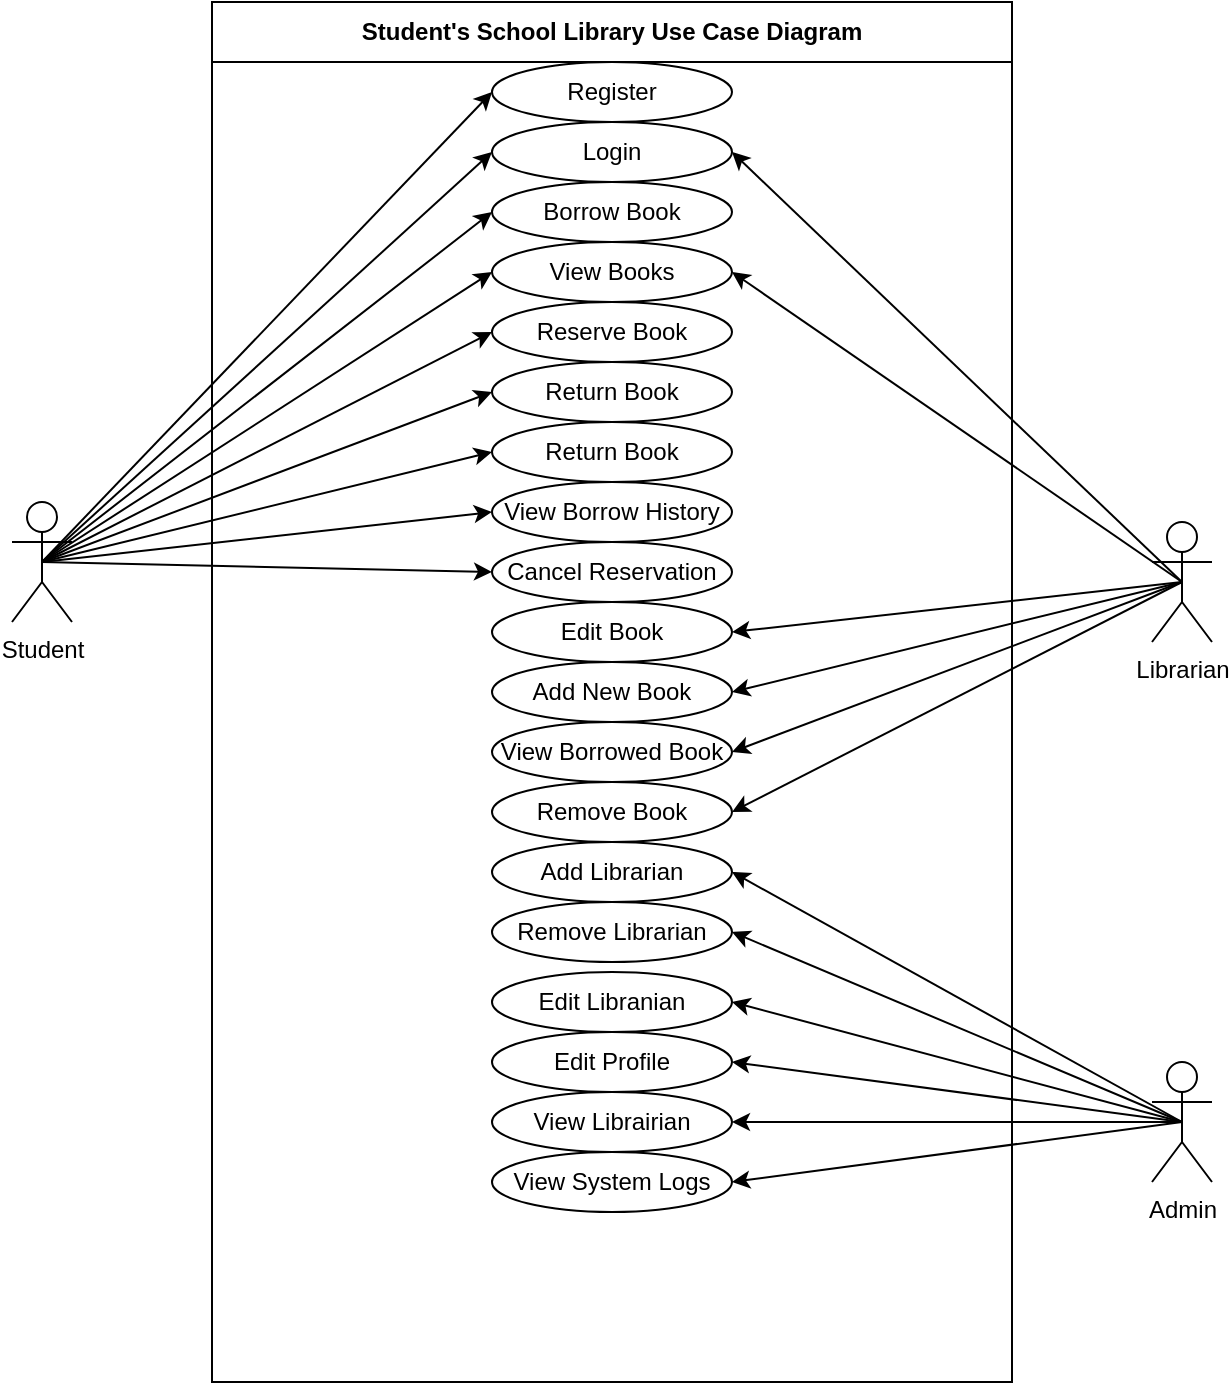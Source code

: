 <mxfile version="27.0.2">
  <diagram name="Page-1" id="krywr5BufC7rE-tNmQmr">
    <mxGraphModel dx="1307" dy="679" grid="1" gridSize="10" guides="1" tooltips="1" connect="1" arrows="1" fold="1" page="1" pageScale="1" pageWidth="1920" pageHeight="1200" math="0" shadow="0">
      <root>
        <mxCell id="0" />
        <mxCell id="1" parent="0" />
        <mxCell id="B9BRPgULfXVZw9GZvpOc-9" value="" style="group" vertex="1" connectable="0" parent="1">
          <mxGeometry x="190" y="10" width="600" height="690" as="geometry" />
        </mxCell>
        <mxCell id="Tvr5wFrdSiMJqCR9u-VL-7" value="Student&#39;s School Library Use Case Diagram" style="swimlane;whiteSpace=wrap;html=1;startSize=30;" parent="B9BRPgULfXVZw9GZvpOc-9" vertex="1">
          <mxGeometry x="100" width="400" height="690" as="geometry" />
        </mxCell>
        <mxCell id="Tvr5wFrdSiMJqCR9u-VL-8" value="Register" style="ellipse;whiteSpace=wrap;html=1;" parent="Tvr5wFrdSiMJqCR9u-VL-7" vertex="1">
          <mxGeometry x="140" y="30" width="120" height="30" as="geometry" />
        </mxCell>
        <mxCell id="Tvr5wFrdSiMJqCR9u-VL-10" value="Borrow Book" style="ellipse;whiteSpace=wrap;html=1;" parent="Tvr5wFrdSiMJqCR9u-VL-7" vertex="1">
          <mxGeometry x="140" y="90" width="120" height="30" as="geometry" />
        </mxCell>
        <mxCell id="Tvr5wFrdSiMJqCR9u-VL-9" value="Login" style="ellipse;whiteSpace=wrap;html=1;" parent="Tvr5wFrdSiMJqCR9u-VL-7" vertex="1">
          <mxGeometry x="140" y="60" width="120" height="30" as="geometry" />
        </mxCell>
        <mxCell id="Tvr5wFrdSiMJqCR9u-VL-14" value="Reserve Book" style="ellipse;whiteSpace=wrap;html=1;" parent="Tvr5wFrdSiMJqCR9u-VL-7" vertex="1">
          <mxGeometry x="140" y="150" width="120" height="30" as="geometry" />
        </mxCell>
        <mxCell id="Tvr5wFrdSiMJqCR9u-VL-16" value="Return Book" style="ellipse;whiteSpace=wrap;html=1;" parent="Tvr5wFrdSiMJqCR9u-VL-7" vertex="1">
          <mxGeometry x="140" y="180" width="120" height="30" as="geometry" />
        </mxCell>
        <mxCell id="Tvr5wFrdSiMJqCR9u-VL-17" value="Return Book" style="ellipse;whiteSpace=wrap;html=1;" parent="Tvr5wFrdSiMJqCR9u-VL-7" vertex="1">
          <mxGeometry x="140" y="210" width="120" height="30" as="geometry" />
        </mxCell>
        <mxCell id="Tvr5wFrdSiMJqCR9u-VL-32" value="View Borrow History" style="ellipse;whiteSpace=wrap;html=1;" parent="Tvr5wFrdSiMJqCR9u-VL-7" vertex="1">
          <mxGeometry x="140" y="240" width="120" height="30" as="geometry" />
        </mxCell>
        <mxCell id="Tvr5wFrdSiMJqCR9u-VL-33" value="Cancel Reservation" style="ellipse;whiteSpace=wrap;html=1;" parent="Tvr5wFrdSiMJqCR9u-VL-7" vertex="1">
          <mxGeometry x="140" y="270" width="120" height="30" as="geometry" />
        </mxCell>
        <mxCell id="Tvr5wFrdSiMJqCR9u-VL-34" value="Add New Book" style="ellipse;whiteSpace=wrap;html=1;" parent="Tvr5wFrdSiMJqCR9u-VL-7" vertex="1">
          <mxGeometry x="140" y="330" width="120" height="30" as="geometry" />
        </mxCell>
        <mxCell id="Tvr5wFrdSiMJqCR9u-VL-35" value="View Borrowed Book" style="ellipse;whiteSpace=wrap;html=1;" parent="Tvr5wFrdSiMJqCR9u-VL-7" vertex="1">
          <mxGeometry x="140" y="360" width="120" height="30" as="geometry" />
        </mxCell>
        <mxCell id="Tvr5wFrdSiMJqCR9u-VL-36" value="Remove Book" style="ellipse;whiteSpace=wrap;html=1;" parent="Tvr5wFrdSiMJqCR9u-VL-7" vertex="1">
          <mxGeometry x="140" y="390" width="120" height="30" as="geometry" />
        </mxCell>
        <mxCell id="Tvr5wFrdSiMJqCR9u-VL-37" value="Add Librarian&lt;span style=&quot;color: rgba(0, 0, 0, 0); font-family: monospace; font-size: 0px; text-align: start; text-wrap: nowrap;&quot;&gt;%3CmxGraphModel%3E%3Croot%3E%3CmxCell%20id%3D%220%22%2F%3E%3CmxCell%20id%3D%221%22%20parent%3D%220%22%2F%3E%3CmxCell%20id%3D%222%22%20value%3D%22Return%20Book%22%20style%3D%22ellipse%3BwhiteSpace%3Dwrap%3Bhtml%3D1%3B%22%20vertex%3D%221%22%20parent%3D%221%22%3E%3CmxGeometry%20x%3D%22240%22%20y%3D%22350%22%20width%3D%22120%22%20height%3D%2230%22%20as%3D%22geometry%22%2F%3E%3C%2FmxCell%3E%3C%2Froot%3E%3C%2FmxGraphModel%3E&lt;/span&gt;&lt;span style=&quot;color: rgba(0, 0, 0, 0); font-family: monospace; font-size: 0px; text-align: start; text-wrap: nowrap;&quot;&gt;%3CmxGraphModel%3E%3Croot%3E%3CmxCell%20id%3D%220%22%2F%3E%3CmxCell%20id%3D%221%22%20parent%3D%220%22%2F%3E%3CmxCell%20id%3D%222%22%20value%3D%22Return%20Book%22%20style%3D%22ellipse%3BwhiteSpace%3Dwrap%3Bhtml%3D1%3B%22%20vertex%3D%221%22%20parent%3D%221%22%3E%3CmxGeometry%20x%3D%22240%22%20y%3D%22350%22%20width%3D%22120%22%20height%3D%2230%22%20as%3D%22geometry%22%2F%3E%3C%2FmxCell%3E%3C%2Froot%3E%3C%2FmxGraphModel%3E&lt;/span&gt;" style="ellipse;whiteSpace=wrap;html=1;" parent="Tvr5wFrdSiMJqCR9u-VL-7" vertex="1">
          <mxGeometry x="140" y="420" width="120" height="30" as="geometry" />
        </mxCell>
        <mxCell id="Tvr5wFrdSiMJqCR9u-VL-38" value="Remove Librarian" style="ellipse;whiteSpace=wrap;html=1;" parent="Tvr5wFrdSiMJqCR9u-VL-7" vertex="1">
          <mxGeometry x="140" y="450" width="120" height="30" as="geometry" />
        </mxCell>
        <mxCell id="Tvr5wFrdSiMJqCR9u-VL-39" value="View System Logs" style="ellipse;whiteSpace=wrap;html=1;" parent="Tvr5wFrdSiMJqCR9u-VL-7" vertex="1">
          <mxGeometry x="140" y="575" width="120" height="30" as="geometry" />
        </mxCell>
        <mxCell id="Tvr5wFrdSiMJqCR9u-VL-55" value="View Books" style="ellipse;whiteSpace=wrap;html=1;" parent="Tvr5wFrdSiMJqCR9u-VL-7" vertex="1">
          <mxGeometry x="140" y="120" width="120" height="30" as="geometry" />
        </mxCell>
        <mxCell id="B9BRPgULfXVZw9GZvpOc-1" value="View Librairian" style="ellipse;whiteSpace=wrap;html=1;" vertex="1" parent="Tvr5wFrdSiMJqCR9u-VL-7">
          <mxGeometry x="140" y="545" width="120" height="30" as="geometry" />
        </mxCell>
        <mxCell id="B9BRPgULfXVZw9GZvpOc-2" value="Edit Profile" style="ellipse;whiteSpace=wrap;html=1;" vertex="1" parent="Tvr5wFrdSiMJqCR9u-VL-7">
          <mxGeometry x="140" y="515" width="120" height="30" as="geometry" />
        </mxCell>
        <mxCell id="B9BRPgULfXVZw9GZvpOc-3" value="Edit Libranian" style="ellipse;whiteSpace=wrap;html=1;" vertex="1" parent="Tvr5wFrdSiMJqCR9u-VL-7">
          <mxGeometry x="140" y="485" width="120" height="30" as="geometry" />
        </mxCell>
        <mxCell id="B9BRPgULfXVZw9GZvpOc-7" value="Edit Book" style="ellipse;whiteSpace=wrap;html=1;" vertex="1" parent="Tvr5wFrdSiMJqCR9u-VL-7">
          <mxGeometry x="140" y="300" width="120" height="30" as="geometry" />
        </mxCell>
        <mxCell id="Tvr5wFrdSiMJqCR9u-VL-40" value="Librarian" style="shape=umlActor;verticalLabelPosition=bottom;verticalAlign=top;html=1;outlineConnect=0;" parent="B9BRPgULfXVZw9GZvpOc-9" vertex="1">
          <mxGeometry x="570" y="260" width="30" height="60" as="geometry" />
        </mxCell>
        <mxCell id="Tvr5wFrdSiMJqCR9u-VL-41" value="Student" style="shape=umlActor;verticalLabelPosition=bottom;verticalAlign=top;html=1;outlineConnect=0;" parent="B9BRPgULfXVZw9GZvpOc-9" vertex="1">
          <mxGeometry y="250" width="30" height="60" as="geometry" />
        </mxCell>
        <mxCell id="Tvr5wFrdSiMJqCR9u-VL-43" value="Admin" style="shape=umlActor;verticalLabelPosition=bottom;verticalAlign=top;html=1;outlineConnect=0;" parent="B9BRPgULfXVZw9GZvpOc-9" vertex="1">
          <mxGeometry x="570" y="530" width="30" height="60" as="geometry" />
        </mxCell>
        <mxCell id="Tvr5wFrdSiMJqCR9u-VL-45" value="" style="endArrow=classic;html=1;rounded=0;entryX=0;entryY=0.5;entryDx=0;entryDy=0;exitX=0.5;exitY=0.5;exitDx=0;exitDy=0;exitPerimeter=0;" parent="B9BRPgULfXVZw9GZvpOc-9" source="Tvr5wFrdSiMJqCR9u-VL-41" target="Tvr5wFrdSiMJqCR9u-VL-8" edge="1">
          <mxGeometry width="50" height="50" relative="1" as="geometry">
            <mxPoint x="360" y="440" as="sourcePoint" />
            <mxPoint x="410" y="390" as="targetPoint" />
          </mxGeometry>
        </mxCell>
        <mxCell id="Tvr5wFrdSiMJqCR9u-VL-46" value="" style="endArrow=classic;html=1;rounded=0;entryX=0;entryY=0.5;entryDx=0;entryDy=0;exitX=0.5;exitY=0.5;exitDx=0;exitDy=0;exitPerimeter=0;" parent="B9BRPgULfXVZw9GZvpOc-9" source="Tvr5wFrdSiMJqCR9u-VL-41" target="Tvr5wFrdSiMJqCR9u-VL-10" edge="1">
          <mxGeometry width="50" height="50" relative="1" as="geometry">
            <mxPoint x="-25" y="290" as="sourcePoint" />
            <mxPoint x="260" y="225" as="targetPoint" />
          </mxGeometry>
        </mxCell>
        <mxCell id="Tvr5wFrdSiMJqCR9u-VL-47" value="" style="endArrow=classic;html=1;rounded=0;entryX=0;entryY=0.5;entryDx=0;entryDy=0;exitX=0.5;exitY=0.5;exitDx=0;exitDy=0;exitPerimeter=0;" parent="B9BRPgULfXVZw9GZvpOc-9" source="Tvr5wFrdSiMJqCR9u-VL-41" target="Tvr5wFrdSiMJqCR9u-VL-9" edge="1">
          <mxGeometry width="50" height="50" relative="1" as="geometry">
            <mxPoint x="-30" y="280" as="sourcePoint" />
            <mxPoint x="270" y="235" as="targetPoint" />
          </mxGeometry>
        </mxCell>
        <mxCell id="Tvr5wFrdSiMJqCR9u-VL-48" value="" style="endArrow=classic;html=1;rounded=0;entryX=0;entryY=0.5;entryDx=0;entryDy=0;exitX=0.5;exitY=0.5;exitDx=0;exitDy=0;exitPerimeter=0;" parent="B9BRPgULfXVZw9GZvpOc-9" source="Tvr5wFrdSiMJqCR9u-VL-41" target="Tvr5wFrdSiMJqCR9u-VL-14" edge="1">
          <mxGeometry width="50" height="50" relative="1" as="geometry">
            <mxPoint x="-5" y="310" as="sourcePoint" />
            <mxPoint x="280" y="245" as="targetPoint" />
          </mxGeometry>
        </mxCell>
        <mxCell id="Tvr5wFrdSiMJqCR9u-VL-49" value="" style="endArrow=classic;html=1;rounded=0;entryX=0;entryY=0.5;entryDx=0;entryDy=0;exitX=0.5;exitY=0.5;exitDx=0;exitDy=0;exitPerimeter=0;" parent="B9BRPgULfXVZw9GZvpOc-9" source="Tvr5wFrdSiMJqCR9u-VL-41" target="Tvr5wFrdSiMJqCR9u-VL-16" edge="1">
          <mxGeometry width="50" height="50" relative="1" as="geometry">
            <mxPoint x="5" y="320" as="sourcePoint" />
            <mxPoint x="290" y="255" as="targetPoint" />
          </mxGeometry>
        </mxCell>
        <mxCell id="Tvr5wFrdSiMJqCR9u-VL-50" value="" style="endArrow=classic;html=1;rounded=0;entryX=0;entryY=0.5;entryDx=0;entryDy=0;exitX=0.5;exitY=0.5;exitDx=0;exitDy=0;exitPerimeter=0;" parent="B9BRPgULfXVZw9GZvpOc-9" source="Tvr5wFrdSiMJqCR9u-VL-41" target="Tvr5wFrdSiMJqCR9u-VL-17" edge="1">
          <mxGeometry width="50" height="50" relative="1" as="geometry">
            <mxPoint x="15" y="330" as="sourcePoint" />
            <mxPoint x="300" y="265" as="targetPoint" />
          </mxGeometry>
        </mxCell>
        <mxCell id="Tvr5wFrdSiMJqCR9u-VL-51" value="" style="endArrow=classic;html=1;rounded=0;entryX=0;entryY=0.5;entryDx=0;entryDy=0;exitX=0.5;exitY=0.5;exitDx=0;exitDy=0;exitPerimeter=0;" parent="B9BRPgULfXVZw9GZvpOc-9" source="Tvr5wFrdSiMJqCR9u-VL-41" target="Tvr5wFrdSiMJqCR9u-VL-32" edge="1">
          <mxGeometry width="50" height="50" relative="1" as="geometry">
            <mxPoint x="25" y="340" as="sourcePoint" />
            <mxPoint x="310" y="275" as="targetPoint" />
          </mxGeometry>
        </mxCell>
        <mxCell id="Tvr5wFrdSiMJqCR9u-VL-52" value="" style="endArrow=classic;html=1;rounded=0;entryX=0;entryY=0.5;entryDx=0;entryDy=0;exitX=0.5;exitY=0.5;exitDx=0;exitDy=0;exitPerimeter=0;" parent="B9BRPgULfXVZw9GZvpOc-9" source="Tvr5wFrdSiMJqCR9u-VL-41" target="Tvr5wFrdSiMJqCR9u-VL-33" edge="1">
          <mxGeometry width="50" height="50" relative="1" as="geometry">
            <mxPoint x="-25" y="290" as="sourcePoint" />
            <mxPoint x="260" y="405" as="targetPoint" />
          </mxGeometry>
        </mxCell>
        <mxCell id="Tvr5wFrdSiMJqCR9u-VL-53" value="" style="endArrow=classic;html=1;rounded=0;exitX=0.5;exitY=0.5;exitDx=0;exitDy=0;exitPerimeter=0;entryX=1;entryY=0.5;entryDx=0;entryDy=0;" parent="B9BRPgULfXVZw9GZvpOc-9" source="Tvr5wFrdSiMJqCR9u-VL-40" target="Tvr5wFrdSiMJqCR9u-VL-9" edge="1">
          <mxGeometry width="50" height="50" relative="1" as="geometry">
            <mxPoint x="610" y="400" as="sourcePoint" />
            <mxPoint x="370" y="245" as="targetPoint" />
          </mxGeometry>
        </mxCell>
        <mxCell id="Tvr5wFrdSiMJqCR9u-VL-54" value="" style="endArrow=classic;html=1;rounded=0;exitX=0.5;exitY=0.5;exitDx=0;exitDy=0;exitPerimeter=0;entryX=1;entryY=0.5;entryDx=0;entryDy=0;" parent="B9BRPgULfXVZw9GZvpOc-9" source="Tvr5wFrdSiMJqCR9u-VL-40" target="Tvr5wFrdSiMJqCR9u-VL-34" edge="1">
          <mxGeometry width="50" height="50" relative="1" as="geometry">
            <mxPoint x="-5" y="310" as="sourcePoint" />
            <mxPoint x="366" y="462" as="targetPoint" />
          </mxGeometry>
        </mxCell>
        <mxCell id="Tvr5wFrdSiMJqCR9u-VL-56" value="" style="endArrow=classic;html=1;rounded=0;entryX=0;entryY=0.5;entryDx=0;entryDy=0;exitX=0.5;exitY=0.5;exitDx=0;exitDy=0;exitPerimeter=0;" parent="B9BRPgULfXVZw9GZvpOc-9" source="Tvr5wFrdSiMJqCR9u-VL-41" target="Tvr5wFrdSiMJqCR9u-VL-55" edge="1">
          <mxGeometry width="50" height="50" relative="1" as="geometry">
            <mxPoint x="-25" y="290" as="sourcePoint" />
            <mxPoint x="260" y="285" as="targetPoint" />
          </mxGeometry>
        </mxCell>
        <mxCell id="Tvr5wFrdSiMJqCR9u-VL-57" value="" style="endArrow=classic;html=1;rounded=0;exitX=0.5;exitY=0.5;exitDx=0;exitDy=0;exitPerimeter=0;entryX=1;entryY=0.5;entryDx=0;entryDy=0;" parent="B9BRPgULfXVZw9GZvpOc-9" source="Tvr5wFrdSiMJqCR9u-VL-40" target="Tvr5wFrdSiMJqCR9u-VL-55" edge="1">
          <mxGeometry width="50" height="50" relative="1" as="geometry">
            <mxPoint x="645" y="290" as="sourcePoint" />
            <mxPoint x="380" y="285" as="targetPoint" />
          </mxGeometry>
        </mxCell>
        <mxCell id="Tvr5wFrdSiMJqCR9u-VL-58" value="" style="endArrow=classic;html=1;rounded=0;entryX=1;entryY=0.5;entryDx=0;entryDy=0;exitX=0.5;exitY=0.5;exitDx=0;exitDy=0;exitPerimeter=0;" parent="B9BRPgULfXVZw9GZvpOc-9" source="Tvr5wFrdSiMJqCR9u-VL-40" target="Tvr5wFrdSiMJqCR9u-VL-35" edge="1">
          <mxGeometry width="50" height="50" relative="1" as="geometry">
            <mxPoint x="630" y="280" as="sourcePoint" />
            <mxPoint x="380" y="495" as="targetPoint" />
          </mxGeometry>
        </mxCell>
        <mxCell id="Tvr5wFrdSiMJqCR9u-VL-59" value="" style="endArrow=classic;html=1;rounded=0;exitX=0.5;exitY=0.5;exitDx=0;exitDy=0;exitPerimeter=0;entryX=1;entryY=0.5;entryDx=0;entryDy=0;" parent="B9BRPgULfXVZw9GZvpOc-9" source="Tvr5wFrdSiMJqCR9u-VL-40" target="Tvr5wFrdSiMJqCR9u-VL-36" edge="1">
          <mxGeometry width="50" height="50" relative="1" as="geometry">
            <mxPoint x="655" y="300" as="sourcePoint" />
            <mxPoint x="390" y="505" as="targetPoint" />
          </mxGeometry>
        </mxCell>
        <mxCell id="Tvr5wFrdSiMJqCR9u-VL-60" value="" style="endArrow=classic;html=1;rounded=0;entryX=1;entryY=0.5;entryDx=0;entryDy=0;exitX=0.5;exitY=0.5;exitDx=0;exitDy=0;exitPerimeter=0;" parent="B9BRPgULfXVZw9GZvpOc-9" source="Tvr5wFrdSiMJqCR9u-VL-43" target="Tvr5wFrdSiMJqCR9u-VL-37" edge="1">
          <mxGeometry width="50" height="50" relative="1" as="geometry">
            <mxPoint x="360" y="440" as="sourcePoint" />
            <mxPoint x="410" y="390" as="targetPoint" />
          </mxGeometry>
        </mxCell>
        <mxCell id="Tvr5wFrdSiMJqCR9u-VL-61" value="" style="endArrow=classic;html=1;rounded=0;entryX=1;entryY=0.5;entryDx=0;entryDy=0;exitX=0.5;exitY=0.5;exitDx=0;exitDy=0;exitPerimeter=0;" parent="B9BRPgULfXVZw9GZvpOc-9" source="Tvr5wFrdSiMJqCR9u-VL-43" target="Tvr5wFrdSiMJqCR9u-VL-38" edge="1">
          <mxGeometry width="50" height="50" relative="1" as="geometry">
            <mxPoint x="645" y="570" as="sourcePoint" />
            <mxPoint x="380" y="585" as="targetPoint" />
          </mxGeometry>
        </mxCell>
        <mxCell id="Tvr5wFrdSiMJqCR9u-VL-62" value="" style="endArrow=classic;html=1;rounded=0;entryX=1;entryY=0.5;entryDx=0;entryDy=0;exitX=0.5;exitY=0.5;exitDx=0;exitDy=0;exitPerimeter=0;" parent="B9BRPgULfXVZw9GZvpOc-9" source="Tvr5wFrdSiMJqCR9u-VL-43" target="Tvr5wFrdSiMJqCR9u-VL-39" edge="1">
          <mxGeometry width="50" height="50" relative="1" as="geometry">
            <mxPoint x="645" y="570" as="sourcePoint" />
            <mxPoint x="380" y="615" as="targetPoint" />
          </mxGeometry>
        </mxCell>
        <mxCell id="B9BRPgULfXVZw9GZvpOc-4" value="" style="endArrow=classic;html=1;rounded=0;entryX=1;entryY=0.5;entryDx=0;entryDy=0;exitX=0.5;exitY=0.5;exitDx=0;exitDy=0;exitPerimeter=0;" edge="1" parent="B9BRPgULfXVZw9GZvpOc-9" source="Tvr5wFrdSiMJqCR9u-VL-43" target="B9BRPgULfXVZw9GZvpOc-3">
          <mxGeometry width="50" height="50" relative="1" as="geometry">
            <mxPoint x="595" y="570" as="sourcePoint" />
            <mxPoint x="370" y="445" as="targetPoint" />
          </mxGeometry>
        </mxCell>
        <mxCell id="B9BRPgULfXVZw9GZvpOc-5" value="" style="endArrow=classic;html=1;rounded=0;entryX=1;entryY=0.5;entryDx=0;entryDy=0;exitX=0.5;exitY=0.5;exitDx=0;exitDy=0;exitPerimeter=0;" edge="1" parent="B9BRPgULfXVZw9GZvpOc-9" source="Tvr5wFrdSiMJqCR9u-VL-43" target="B9BRPgULfXVZw9GZvpOc-2">
          <mxGeometry width="50" height="50" relative="1" as="geometry">
            <mxPoint x="595" y="570" as="sourcePoint" />
            <mxPoint x="370" y="480" as="targetPoint" />
          </mxGeometry>
        </mxCell>
        <mxCell id="B9BRPgULfXVZw9GZvpOc-6" value="" style="endArrow=classic;html=1;rounded=0;entryX=1;entryY=0.5;entryDx=0;entryDy=0;exitX=0.5;exitY=0.5;exitDx=0;exitDy=0;exitPerimeter=0;" edge="1" parent="B9BRPgULfXVZw9GZvpOc-9" source="Tvr5wFrdSiMJqCR9u-VL-43" target="B9BRPgULfXVZw9GZvpOc-1">
          <mxGeometry width="50" height="50" relative="1" as="geometry">
            <mxPoint x="580" y="560" as="sourcePoint" />
            <mxPoint x="370" y="510" as="targetPoint" />
          </mxGeometry>
        </mxCell>
        <mxCell id="B9BRPgULfXVZw9GZvpOc-8" value="" style="endArrow=classic;html=1;rounded=0;exitX=0.5;exitY=0.5;exitDx=0;exitDy=0;exitPerimeter=0;entryX=1;entryY=0.5;entryDx=0;entryDy=0;" edge="1" parent="B9BRPgULfXVZw9GZvpOc-9" source="Tvr5wFrdSiMJqCR9u-VL-40" target="B9BRPgULfXVZw9GZvpOc-7">
          <mxGeometry width="50" height="50" relative="1" as="geometry">
            <mxPoint x="595" y="300" as="sourcePoint" />
            <mxPoint x="370" y="355" as="targetPoint" />
          </mxGeometry>
        </mxCell>
      </root>
    </mxGraphModel>
  </diagram>
</mxfile>
